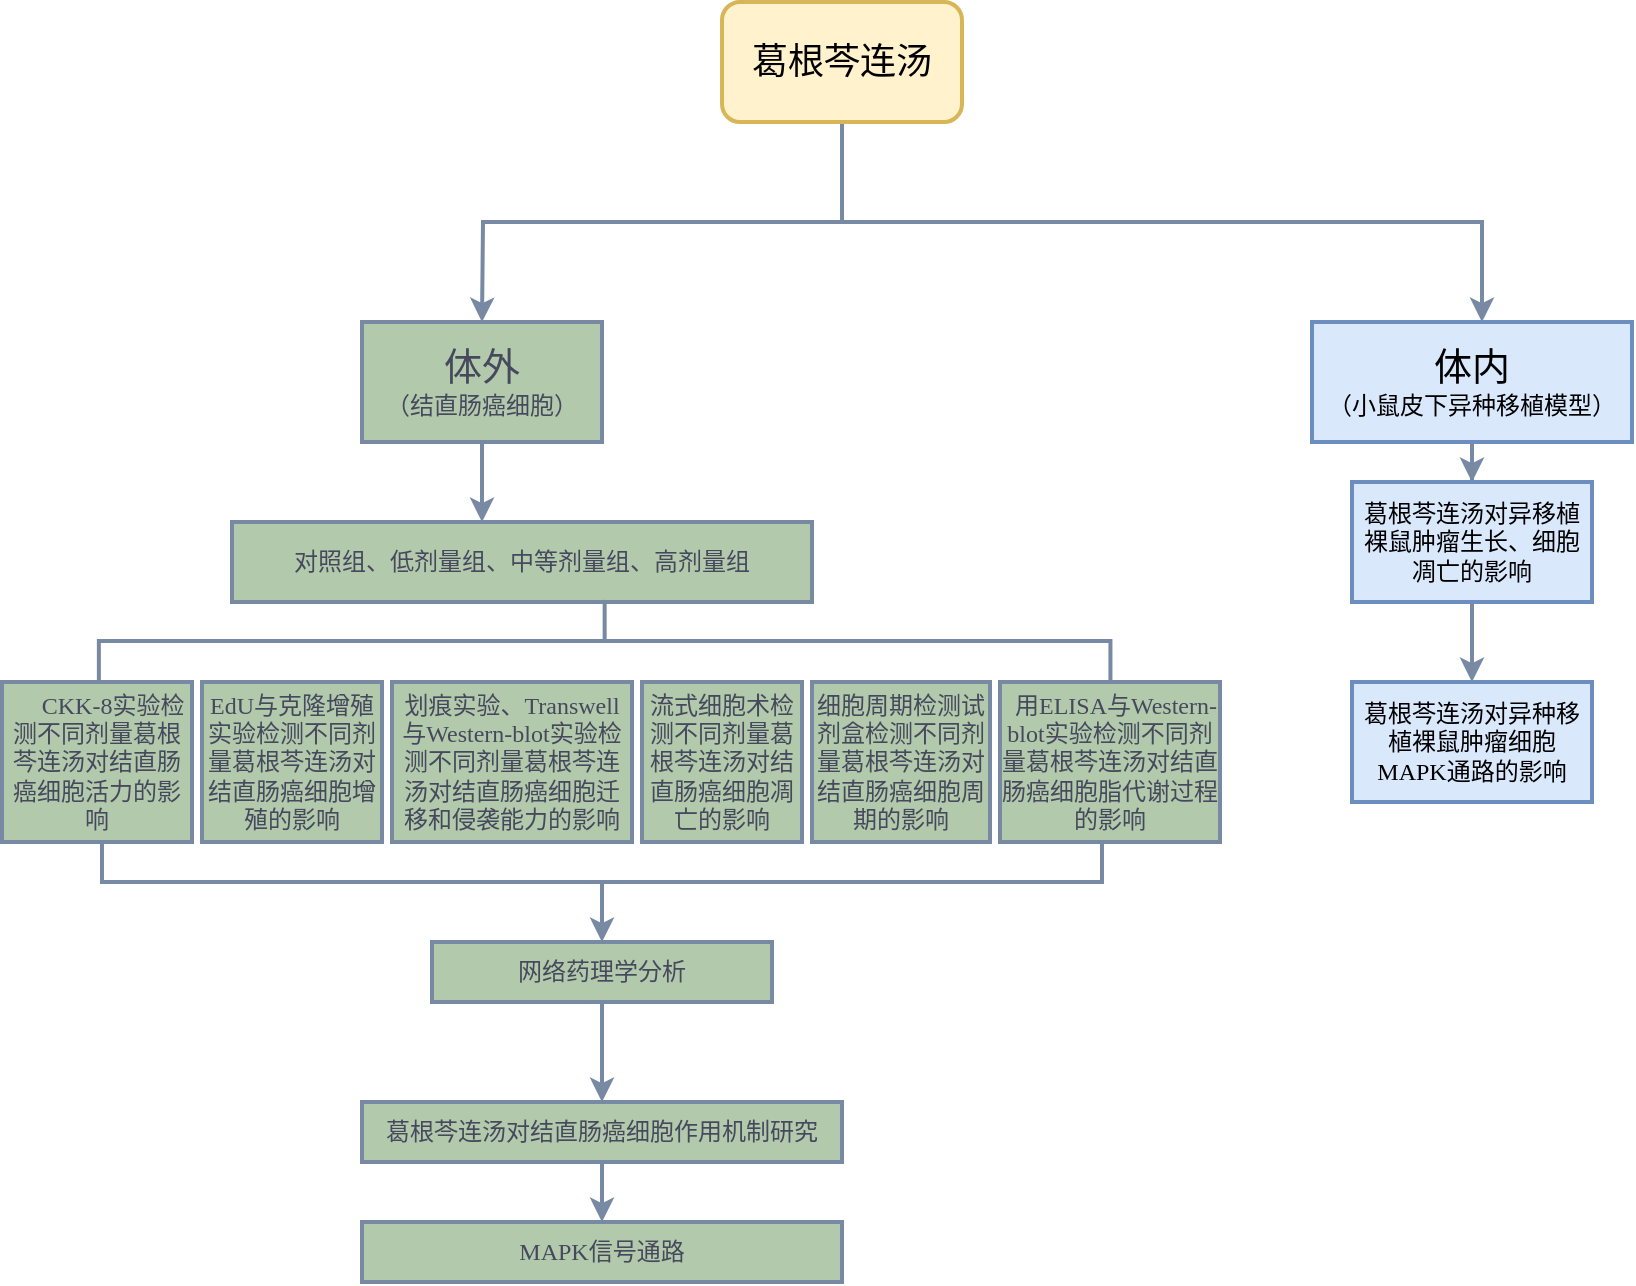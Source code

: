 <mxfile version="22.0.4" type="github">
  <diagram name="Page-1" id="Mr5n_VzZrHSlxhFBCaBu">
    <mxGraphModel dx="1434" dy="764" grid="1" gridSize="10" guides="1" tooltips="1" connect="1" arrows="1" fold="1" page="1" pageScale="1" pageWidth="850" pageHeight="1100" math="0" shadow="0">
      <root>
        <mxCell id="0" />
        <mxCell id="1" parent="0" />
        <mxCell id="gI_VncM7pZR1dykZxJF4-1" style="edgeStyle=orthogonalEdgeStyle;rounded=0;orthogonalLoop=1;jettySize=auto;html=1;strokeColor=#788AA3;fontColor=#46495D;fillColor=#B2C9AB;strokeWidth=2;fontFamily=Times New Roman;" edge="1" parent="1">
          <mxGeometry relative="1" as="geometry">
            <mxPoint x="750" y="270" as="targetPoint" />
            <mxPoint x="430" y="180" as="sourcePoint" />
            <Array as="points">
              <mxPoint x="550" y="220" />
              <mxPoint x="751" y="220" />
            </Array>
          </mxGeometry>
        </mxCell>
        <mxCell id="gI_VncM7pZR1dykZxJF4-2" style="edgeStyle=orthogonalEdgeStyle;rounded=0;orthogonalLoop=1;jettySize=auto;html=1;exitX=0.5;exitY=1;exitDx=0;exitDy=0;strokeColor=#788AA3;fontColor=#46495D;fillColor=#B2C9AB;strokeWidth=2;fontFamily=Times New Roman;" edge="1" parent="1" source="62sjdaFhIMwfMPhXAav_-1">
          <mxGeometry relative="1" as="geometry">
            <mxPoint x="250" y="270" as="targetPoint" />
          </mxGeometry>
        </mxCell>
        <mxCell id="62sjdaFhIMwfMPhXAav_-1" value="&lt;font style=&quot;font-size: 18px;&quot;&gt;葛根芩连汤&lt;/font&gt;" style="rounded=1;whiteSpace=wrap;html=1;labelBackgroundColor=none;fillColor=#fff2cc;strokeColor=#d6b656;fontFamily=Times New Roman;strokeWidth=2;" parent="1" vertex="1">
          <mxGeometry x="370" y="110" width="120" height="60" as="geometry" />
        </mxCell>
        <mxCell id="gI_VncM7pZR1dykZxJF4-5" style="edgeStyle=orthogonalEdgeStyle;rounded=0;orthogonalLoop=1;jettySize=auto;html=1;exitX=0.5;exitY=1;exitDx=0;exitDy=0;strokeColor=#788AA3;fontColor=#46495D;fillColor=#B2C9AB;strokeWidth=2;fontFamily=Times New Roman;" edge="1" parent="1" source="gI_VncM7pZR1dykZxJF4-3">
          <mxGeometry relative="1" as="geometry">
            <mxPoint x="250" y="370" as="targetPoint" />
          </mxGeometry>
        </mxCell>
        <mxCell id="gI_VncM7pZR1dykZxJF4-3" value="&lt;font style=&quot;font-size: 19px;&quot;&gt;体外&lt;/font&gt;&lt;br&gt;（结直肠癌细胞）" style="rounded=0;whiteSpace=wrap;html=1;strokeColor=#788AA3;fontColor=#46495D;fillColor=#B2C9AB;fontFamily=Times New Roman;strokeWidth=2;" vertex="1" parent="1">
          <mxGeometry x="190" y="270" width="120" height="60" as="geometry" />
        </mxCell>
        <mxCell id="gI_VncM7pZR1dykZxJF4-25" value="" style="edgeStyle=orthogonalEdgeStyle;rounded=0;orthogonalLoop=1;jettySize=auto;html=1;strokeColor=#788AA3;fontColor=#46495D;fillColor=#B2C9AB;fontFamily=Times New Roman;strokeWidth=2;" edge="1" parent="1" source="gI_VncM7pZR1dykZxJF4-4" target="gI_VncM7pZR1dykZxJF4-24">
          <mxGeometry relative="1" as="geometry" />
        </mxCell>
        <mxCell id="gI_VncM7pZR1dykZxJF4-4" value="&lt;font style=&quot;font-size: 19px;&quot;&gt;体内&lt;/font&gt;&lt;br&gt;（小鼠皮下异种移植模型）" style="rounded=0;whiteSpace=wrap;html=1;strokeColor=#6c8ebf;fillColor=#dae8fc;fontFamily=Times New Roman;strokeWidth=2;" vertex="1" parent="1">
          <mxGeometry x="665" y="270" width="160" height="60" as="geometry" />
        </mxCell>
        <mxCell id="gI_VncM7pZR1dykZxJF4-7" value="对照组、低剂量组、中等剂量组、高剂量组" style="rounded=0;whiteSpace=wrap;html=1;strokeColor=#788AA3;fontColor=#46495D;fillColor=#B2C9AB;fontFamily=Times New Roman;strokeWidth=2;" vertex="1" parent="1">
          <mxGeometry x="125" y="370" width="290" height="40" as="geometry" />
        </mxCell>
        <mxCell id="gI_VncM7pZR1dykZxJF4-9" value="&lt;div style=&quot;text-indent: 16.067px;&quot;&gt;CKK-8实验检测不同剂量葛根芩连汤对结直肠癌细胞活力的影响&lt;/div&gt;" style="rounded=0;whiteSpace=wrap;html=1;strokeColor=#788AA3;fontColor=#46495D;fillColor=#B2C9AB;fontFamily=Times New Roman;strokeWidth=2;" vertex="1" parent="1">
          <mxGeometry x="10" y="450" width="95" height="80" as="geometry" />
        </mxCell>
        <mxCell id="gI_VncM7pZR1dykZxJF4-10" value="EdU与克隆增殖实验检测不同剂量葛根芩连汤对结直肠癌细胞增殖的影响" style="rounded=0;whiteSpace=wrap;html=1;strokeColor=#788AA3;fontColor=#46495D;fillColor=#B2C9AB;fontFamily=Times New Roman;strokeWidth=2;" vertex="1" parent="1">
          <mxGeometry x="110" y="450" width="90" height="80" as="geometry" />
        </mxCell>
        <mxCell id="gI_VncM7pZR1dykZxJF4-11" value="划痕实验、Transwell与Western-blot实验检测不同剂量葛根芩连汤对结直肠癌细胞迁移和侵袭能力的影响" style="rounded=0;whiteSpace=wrap;html=1;strokeColor=#788AA3;fontColor=#46495D;fillColor=#B2C9AB;fontFamily=Times New Roman;strokeWidth=2;" vertex="1" parent="1">
          <mxGeometry x="205" y="450" width="120" height="80" as="geometry" />
        </mxCell>
        <mxCell id="gI_VncM7pZR1dykZxJF4-12" value="流式细胞术检测不同剂量葛根芩连汤对结直肠癌细胞凋亡的影响" style="rounded=0;whiteSpace=wrap;html=1;strokeColor=#788AA3;fontColor=#46495D;fillColor=#B2C9AB;fontFamily=Times New Roman;strokeWidth=2;" vertex="1" parent="1">
          <mxGeometry x="330" y="450" width="80" height="80" as="geometry" />
        </mxCell>
        <mxCell id="gI_VncM7pZR1dykZxJF4-13" value="细胞周期检测试剂盒检测不同剂量葛根芩连汤对结直肠癌细胞周期的影响" style="rounded=0;whiteSpace=wrap;html=1;strokeColor=#788AA3;fontColor=#46495D;fillColor=#B2C9AB;fontFamily=Times New Roman;strokeWidth=2;" vertex="1" parent="1">
          <mxGeometry x="415" y="450" width="89" height="80" as="geometry" />
        </mxCell>
        <mxCell id="gI_VncM7pZR1dykZxJF4-14" value="&amp;nbsp;&amp;nbsp;用ELISA与Western-blot实验检测不同剂量葛根芩连汤对结直肠癌细胞脂代谢过程的影响" style="rounded=0;whiteSpace=wrap;html=1;strokeColor=#788AA3;fontColor=#46495D;fillColor=#B2C9AB;fontFamily=Times New Roman;strokeWidth=2;" vertex="1" parent="1">
          <mxGeometry x="509" y="450" width="110" height="80" as="geometry" />
        </mxCell>
        <mxCell id="gI_VncM7pZR1dykZxJF4-15" value="" style="strokeWidth=2;html=1;shape=mxgraph.flowchart.annotation_2;align=left;labelPosition=right;pointerEvents=1;strokeColor=#788AA3;fontColor=#46495D;fillColor=#B2C9AB;rotation=90;fontFamily=Times New Roman;" vertex="1" parent="1">
          <mxGeometry x="290.8" y="176.59" width="41.05" height="505.78" as="geometry" />
        </mxCell>
        <mxCell id="gI_VncM7pZR1dykZxJF4-18" value="" style="edgeStyle=orthogonalEdgeStyle;rounded=0;orthogonalLoop=1;jettySize=auto;html=1;strokeColor=#788AA3;fontColor=#46495D;fillColor=#B2C9AB;strokeWidth=2;fontFamily=Times New Roman;" edge="1" parent="1" source="gI_VncM7pZR1dykZxJF4-16">
          <mxGeometry relative="1" as="geometry">
            <mxPoint x="310" y="580" as="targetPoint" />
          </mxGeometry>
        </mxCell>
        <mxCell id="gI_VncM7pZR1dykZxJF4-16" value="" style="shape=partialRectangle;whiteSpace=wrap;html=1;bottom=1;right=1;left=1;top=0;fillColor=none;routingCenterX=-0.5;strokeColor=#788AA3;fontColor=#46495D;strokeWidth=2;fontFamily=Times New Roman;" vertex="1" parent="1">
          <mxGeometry x="60" y="530" width="500" height="20" as="geometry" />
        </mxCell>
        <mxCell id="gI_VncM7pZR1dykZxJF4-21" value="" style="edgeStyle=orthogonalEdgeStyle;rounded=0;orthogonalLoop=1;jettySize=auto;html=1;strokeColor=#788AA3;fontColor=#46495D;fillColor=#B2C9AB;strokeWidth=2;fontFamily=Times New Roman;" edge="1" parent="1" source="gI_VncM7pZR1dykZxJF4-19" target="gI_VncM7pZR1dykZxJF4-20">
          <mxGeometry relative="1" as="geometry" />
        </mxCell>
        <mxCell id="gI_VncM7pZR1dykZxJF4-19" value="网络药理学分析" style="rounded=0;whiteSpace=wrap;html=1;strokeColor=#788AA3;fontColor=#46495D;fillColor=#B2C9AB;fontFamily=Times New Roman;strokeWidth=2;" vertex="1" parent="1">
          <mxGeometry x="225" y="580" width="170" height="30" as="geometry" />
        </mxCell>
        <mxCell id="gI_VncM7pZR1dykZxJF4-23" value="" style="edgeStyle=orthogonalEdgeStyle;rounded=0;orthogonalLoop=1;jettySize=auto;html=1;strokeColor=#788AA3;fontColor=#46495D;fillColor=#B2C9AB;strokeWidth=2;fontFamily=Times New Roman;" edge="1" parent="1" source="gI_VncM7pZR1dykZxJF4-20" target="gI_VncM7pZR1dykZxJF4-22">
          <mxGeometry relative="1" as="geometry" />
        </mxCell>
        <mxCell id="gI_VncM7pZR1dykZxJF4-20" value="葛根芩连汤对结直肠癌细胞作用机制研究" style="rounded=0;whiteSpace=wrap;html=1;strokeColor=#788AA3;fontColor=#46495D;fillColor=#B2C9AB;fontFamily=Times New Roman;strokeWidth=2;" vertex="1" parent="1">
          <mxGeometry x="190" y="660" width="240" height="30" as="geometry" />
        </mxCell>
        <mxCell id="gI_VncM7pZR1dykZxJF4-22" value="MAPK信号通路" style="rounded=0;whiteSpace=wrap;html=1;strokeColor=#788AA3;fontColor=#46495D;fillColor=#B2C9AB;fontFamily=Times New Roman;strokeWidth=2;" vertex="1" parent="1">
          <mxGeometry x="190" y="720" width="240" height="30" as="geometry" />
        </mxCell>
        <mxCell id="gI_VncM7pZR1dykZxJF4-27" value="" style="edgeStyle=orthogonalEdgeStyle;rounded=0;orthogonalLoop=1;jettySize=auto;html=1;strokeColor=#788AA3;fontColor=#46495D;fillColor=#B2C9AB;fontFamily=Times New Roman;strokeWidth=2;" edge="1" parent="1" source="gI_VncM7pZR1dykZxJF4-24" target="gI_VncM7pZR1dykZxJF4-26">
          <mxGeometry relative="1" as="geometry" />
        </mxCell>
        <mxCell id="gI_VncM7pZR1dykZxJF4-24" value="葛根芩连汤对异移植裸鼠肿瘤生长、细胞凋亡的影响" style="whiteSpace=wrap;html=1;fillColor=#dae8fc;strokeColor=#6c8ebf;rounded=0;fontFamily=Times New Roman;strokeWidth=2;" vertex="1" parent="1">
          <mxGeometry x="685" y="350" width="120" height="60" as="geometry" />
        </mxCell>
        <mxCell id="gI_VncM7pZR1dykZxJF4-26" value="葛根芩连汤对异种移植裸鼠肿瘤细胞MAPK通路的影响" style="whiteSpace=wrap;html=1;fillColor=#dae8fc;strokeColor=#6c8ebf;rounded=0;fontFamily=Times New Roman;strokeWidth=2;" vertex="1" parent="1">
          <mxGeometry x="685" y="450" width="120" height="60" as="geometry" />
        </mxCell>
      </root>
    </mxGraphModel>
  </diagram>
</mxfile>
